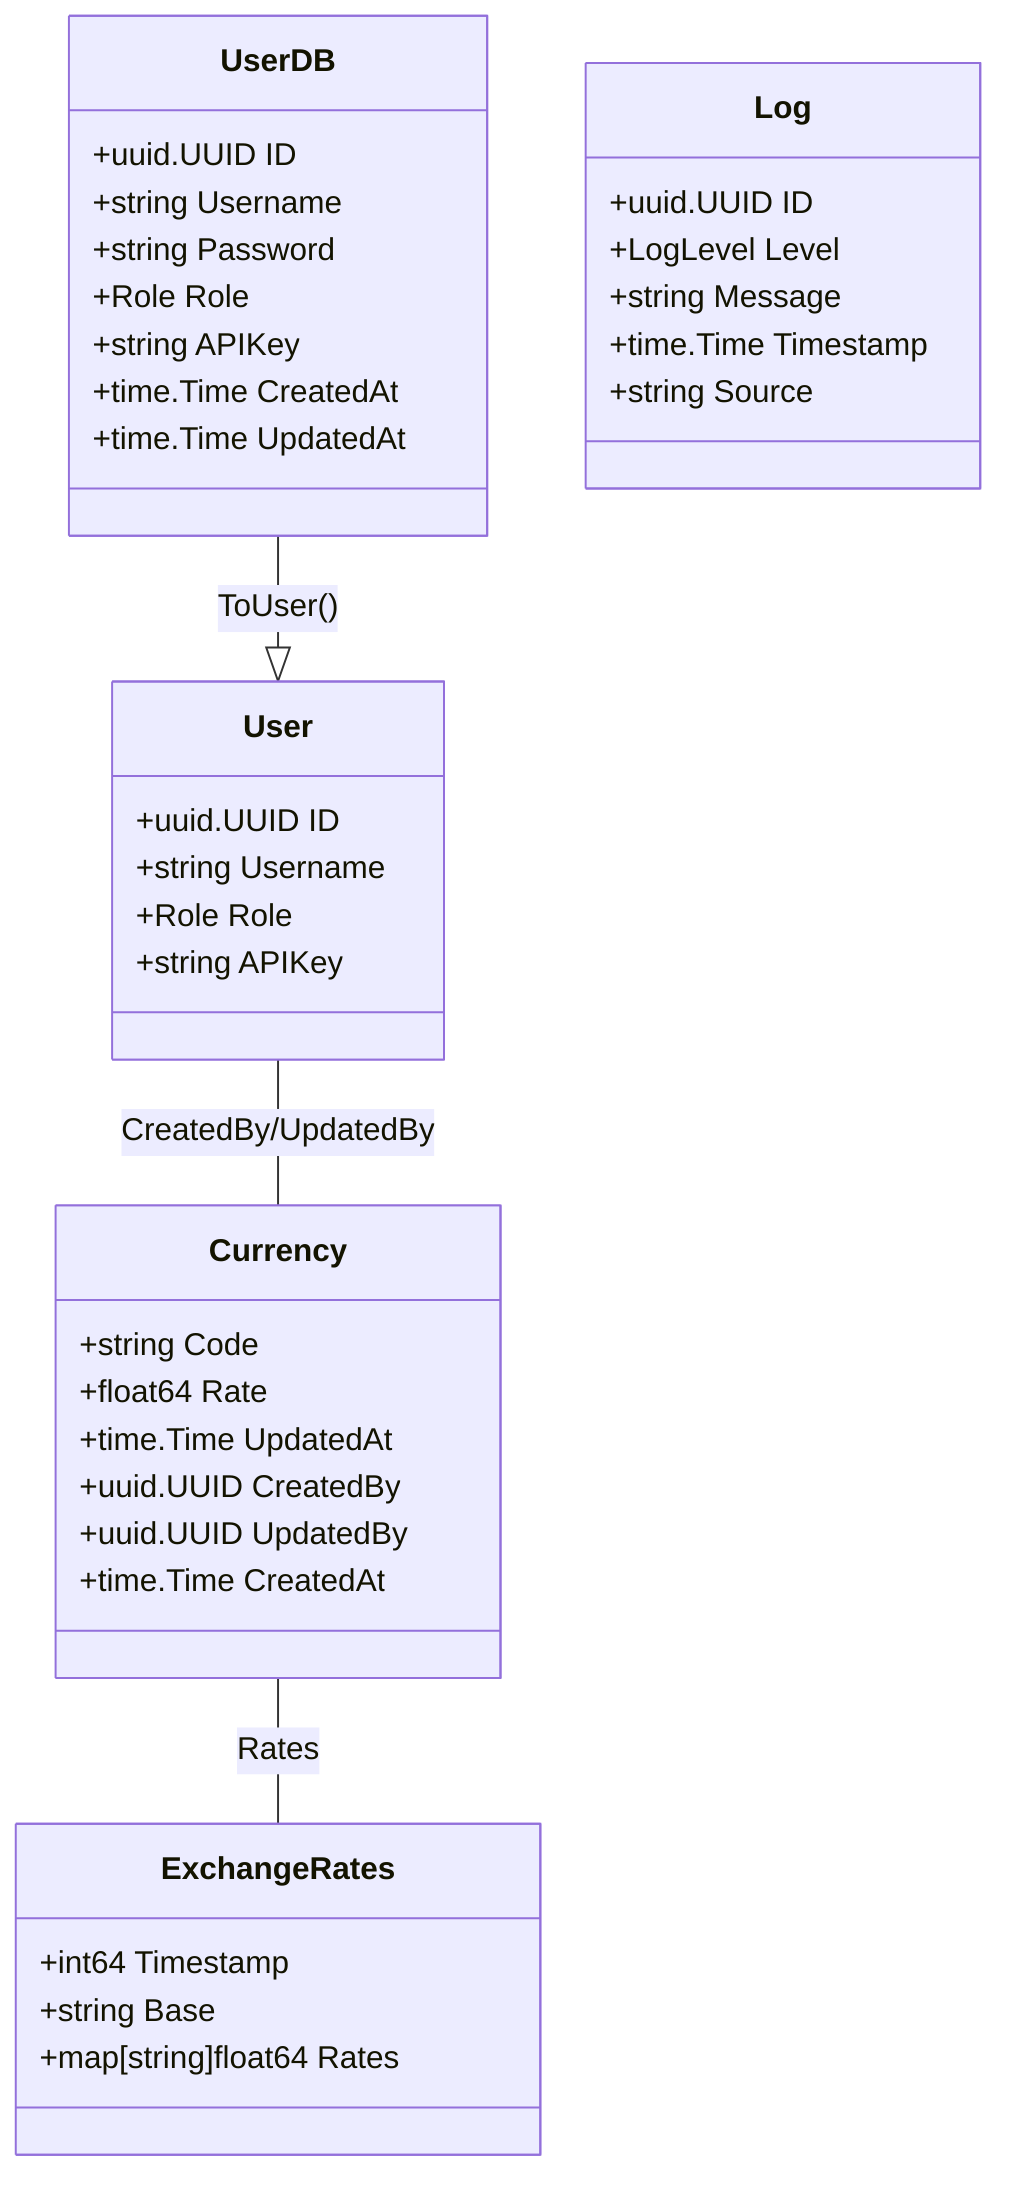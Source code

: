 classDiagram
    class Currency {
        +string Code
        +float64 Rate
        +time.Time UpdatedAt
        +uuid.UUID CreatedBy
        +uuid.UUID UpdatedBy
        +time.Time CreatedAt
    }

    class ExchangeRates {
        +int64 Timestamp
        +string Base
        +map[string]float64 Rates
    }

    class UserDB {
        +uuid.UUID ID
        +string Username
        +string Password
        +Role Role
        +string APIKey
        +time.Time CreatedAt
        +time.Time UpdatedAt
    }

    class User {
        +uuid.UUID ID
        +string Username
        +Role Role
        +string APIKey
    }

    class Log {
        +uuid.UUID ID
        +LogLevel Level
        +string Message
        +time.Time Timestamp
        +string Source
    }

    UserDB --|> User : ToUser()
    User -- Currency : CreatedBy/UpdatedBy
    Currency -- ExchangeRates : Rates